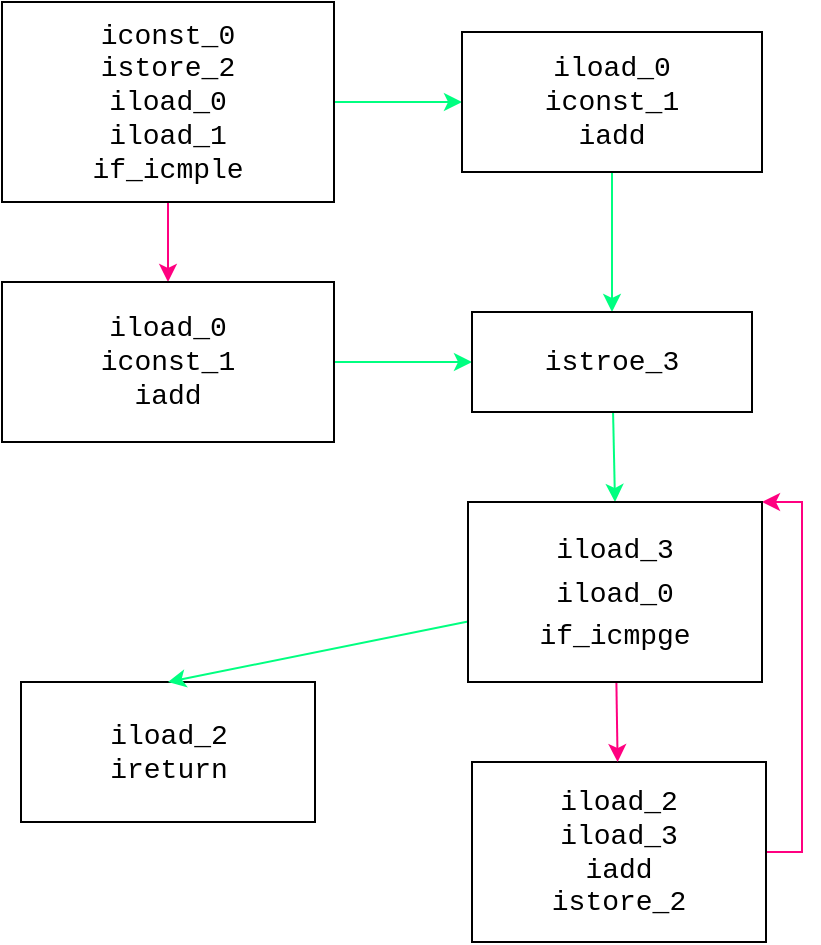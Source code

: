 <mxfile version="20.3.0" type="device"><diagram id="0sU-4wMDshCo6BIH1M2v" name="第 1 页"><mxGraphModel dx="657" dy="1349" grid="1" gridSize="10" guides="1" tooltips="1" connect="1" arrows="1" fold="1" page="1" pageScale="1" pageWidth="827" pageHeight="1169" math="0" shadow="0"><root><mxCell id="0"/><mxCell id="1" parent="0"/><mxCell id="bRY2L-Ne_KgslrDUkR7D-3" style="edgeStyle=orthogonalEdgeStyle;rounded=0;orthogonalLoop=1;jettySize=auto;html=1;entryX=0.5;entryY=0;entryDx=0;entryDy=0;fontFamily=Courier New;fontSize=14;strokeColor=#FF0080;" edge="1" parent="1" source="bRY2L-Ne_KgslrDUkR7D-1" target="bRY2L-Ne_KgslrDUkR7D-2"><mxGeometry relative="1" as="geometry"/></mxCell><mxCell id="bRY2L-Ne_KgslrDUkR7D-5" style="rounded=0;orthogonalLoop=1;jettySize=auto;html=1;entryX=0;entryY=0.5;entryDx=0;entryDy=0;strokeColor=#00FF80;fontFamily=Courier New;fontSize=14;fillColor=#d5e8d4;" edge="1" parent="1" source="bRY2L-Ne_KgslrDUkR7D-1" target="bRY2L-Ne_KgslrDUkR7D-4"><mxGeometry relative="1" as="geometry"/></mxCell><mxCell id="bRY2L-Ne_KgslrDUkR7D-1" value="&lt;font style=&quot;font-size: 14px;&quot; face=&quot;Courier New&quot;&gt;iconst_0&lt;br&gt;istore_2&lt;br&gt;iload_0&lt;br&gt;iload_1&lt;br&gt;if_icmple&lt;br&gt;&lt;/font&gt;" style="rounded=0;whiteSpace=wrap;html=1;" vertex="1" parent="1"><mxGeometry x="150" y="270" width="166" height="100" as="geometry"/></mxCell><mxCell id="bRY2L-Ne_KgslrDUkR7D-8" style="edgeStyle=none;rounded=0;orthogonalLoop=1;jettySize=auto;html=1;entryX=0;entryY=0.5;entryDx=0;entryDy=0;strokeColor=#00FF80;fontFamily=Courier New;fontSize=14;" edge="1" parent="1" source="bRY2L-Ne_KgslrDUkR7D-2" target="bRY2L-Ne_KgslrDUkR7D-6"><mxGeometry relative="1" as="geometry"/></mxCell><mxCell id="bRY2L-Ne_KgslrDUkR7D-2" value="&lt;font style=&quot;font-size: 14px;&quot; face=&quot;Courier New&quot;&gt;iload_0&lt;br&gt;iconst_1&lt;br&gt;iadd&lt;br&gt;&lt;/font&gt;" style="rounded=0;whiteSpace=wrap;html=1;" vertex="1" parent="1"><mxGeometry x="150" y="410" width="166" height="80" as="geometry"/></mxCell><mxCell id="bRY2L-Ne_KgslrDUkR7D-7" style="edgeStyle=none;rounded=0;orthogonalLoop=1;jettySize=auto;html=1;strokeColor=#00FF80;fontFamily=Courier New;fontSize=14;" edge="1" parent="1" source="bRY2L-Ne_KgslrDUkR7D-4" target="bRY2L-Ne_KgslrDUkR7D-6"><mxGeometry relative="1" as="geometry"/></mxCell><mxCell id="bRY2L-Ne_KgslrDUkR7D-4" value="&lt;font style=&quot;font-size: 14px;&quot; face=&quot;Courier New&quot;&gt;iload_0&lt;br&gt;iconst_1&lt;br&gt;iadd&lt;br&gt;&lt;/font&gt;" style="rounded=0;whiteSpace=wrap;html=1;" vertex="1" parent="1"><mxGeometry x="380" y="285" width="150" height="70" as="geometry"/></mxCell><mxCell id="bRY2L-Ne_KgslrDUkR7D-17" style="edgeStyle=none;rounded=0;orthogonalLoop=1;jettySize=auto;html=1;entryX=0.5;entryY=0;entryDx=0;entryDy=0;strokeColor=#00FF80;fontFamily=Courier New;fontSize=18;" edge="1" parent="1" source="bRY2L-Ne_KgslrDUkR7D-6" target="bRY2L-Ne_KgslrDUkR7D-16"><mxGeometry relative="1" as="geometry"/></mxCell><mxCell id="bRY2L-Ne_KgslrDUkR7D-6" value="&lt;font style=&quot;font-size: 14px;&quot; face=&quot;Courier New&quot;&gt;istroe_3&lt;br&gt;&lt;/font&gt;" style="rounded=0;whiteSpace=wrap;html=1;" vertex="1" parent="1"><mxGeometry x="385" y="425" width="140" height="50" as="geometry"/></mxCell><mxCell id="bRY2L-Ne_KgslrDUkR7D-10" value="&lt;font style=&quot;font-size: 14px;&quot; face=&quot;Courier New&quot;&gt;iload_2&lt;br&gt;ireturn&lt;br&gt;&lt;/font&gt;" style="rounded=0;whiteSpace=wrap;html=1;" vertex="1" parent="1"><mxGeometry x="159.5" y="610" width="147" height="70" as="geometry"/></mxCell><mxCell id="bRY2L-Ne_KgslrDUkR7D-23" style="edgeStyle=orthogonalEdgeStyle;rounded=0;orthogonalLoop=1;jettySize=auto;html=1;entryX=1;entryY=0;entryDx=0;entryDy=0;strokeColor=#FF0080;fontFamily=Courier New;fontSize=18;" edge="1" parent="1" source="bRY2L-Ne_KgslrDUkR7D-12" target="bRY2L-Ne_KgslrDUkR7D-16"><mxGeometry relative="1" as="geometry"><Array as="points"><mxPoint x="550" y="695"/><mxPoint x="550" y="520"/></Array></mxGeometry></mxCell><mxCell id="bRY2L-Ne_KgslrDUkR7D-12" value="&lt;font style=&quot;font-size: 14px;&quot; face=&quot;Courier New&quot;&gt;iload_2&lt;br&gt;iload_3&lt;br&gt;iadd&lt;br&gt;istore_2&lt;br&gt;&lt;/font&gt;" style="rounded=0;whiteSpace=wrap;html=1;" vertex="1" parent="1"><mxGeometry x="385" y="650" width="147" height="90" as="geometry"/></mxCell><mxCell id="bRY2L-Ne_KgslrDUkR7D-18" style="edgeStyle=none;rounded=0;orthogonalLoop=1;jettySize=auto;html=1;entryX=0.5;entryY=0;entryDx=0;entryDy=0;strokeColor=#00FF80;fontFamily=Courier New;fontSize=18;" edge="1" parent="1" source="bRY2L-Ne_KgslrDUkR7D-16" target="bRY2L-Ne_KgslrDUkR7D-10"><mxGeometry relative="1" as="geometry"/></mxCell><mxCell id="bRY2L-Ne_KgslrDUkR7D-19" style="edgeStyle=none;rounded=0;orthogonalLoop=1;jettySize=auto;html=1;strokeColor=#FF0080;fontFamily=Courier New;fontSize=18;" edge="1" parent="1" source="bRY2L-Ne_KgslrDUkR7D-16" target="bRY2L-Ne_KgslrDUkR7D-12"><mxGeometry relative="1" as="geometry"/></mxCell><mxCell id="bRY2L-Ne_KgslrDUkR7D-16" value="&lt;span style=&quot;font-size: 14px;&quot;&gt;iload_3&lt;/span&gt;&lt;br style=&quot;font-size: 14px;&quot;&gt;&lt;span style=&quot;font-size: 14px;&quot;&gt;iload_0&lt;/span&gt;&lt;br style=&quot;font-size: 14px;&quot;&gt;&lt;span style=&quot;font-size: 14px;&quot;&gt;if_icmpge&lt;/span&gt;" style="rounded=0;whiteSpace=wrap;html=1;fontFamily=Courier New;fontSize=18;" vertex="1" parent="1"><mxGeometry x="383" y="520" width="147" height="90" as="geometry"/></mxCell></root></mxGraphModel></diagram></mxfile>